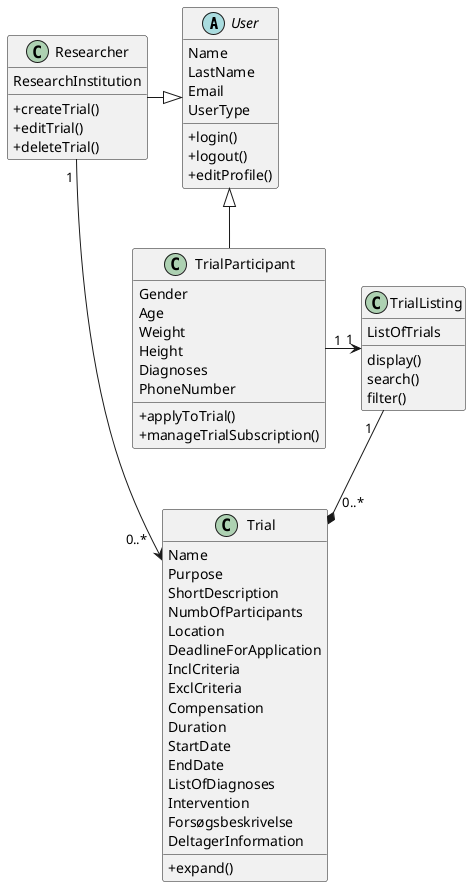 @startuml
'https://plantuml.com/class-diagram

skinparam classAttributeIconSize 0

abstract class User {
    Name
    LastName
    Email
    UserType

    +login()
    +logout()
    +editProfile()
}

class TrialParticipant {
    Gender
    Age
    Weight
    Height
    Diagnoses
    PhoneNumber

    +applyToTrial()
    +manageTrialSubscription()
}

class Researcher {
    ResearchInstitution

    +createTrial()
    +editTrial()
    +deleteTrial()
}

class Trial {
    Name
    Purpose
    ShortDescription
    NumbOfParticipants
    Location
    DeadlineForApplication
    InclCriteria
    ExclCriteria
    Compensation
    Duration
    StartDate
    EndDate
    ListOfDiagnoses
    Intervention
    Forsøgsbeskrivelse
    DeltagerInformation

    +expand()
}

class TrialListing {
    ListOfTrials

    display()
    search()
    filter()
}

User <|-- TrialParticipant
Researcher -|> User
Researcher "1 " --> "0..*  " Trial
TrialParticipant "1" -> "1" TrialListing
TrialListing "1  " --* "  0..* " Trial

@enduml
